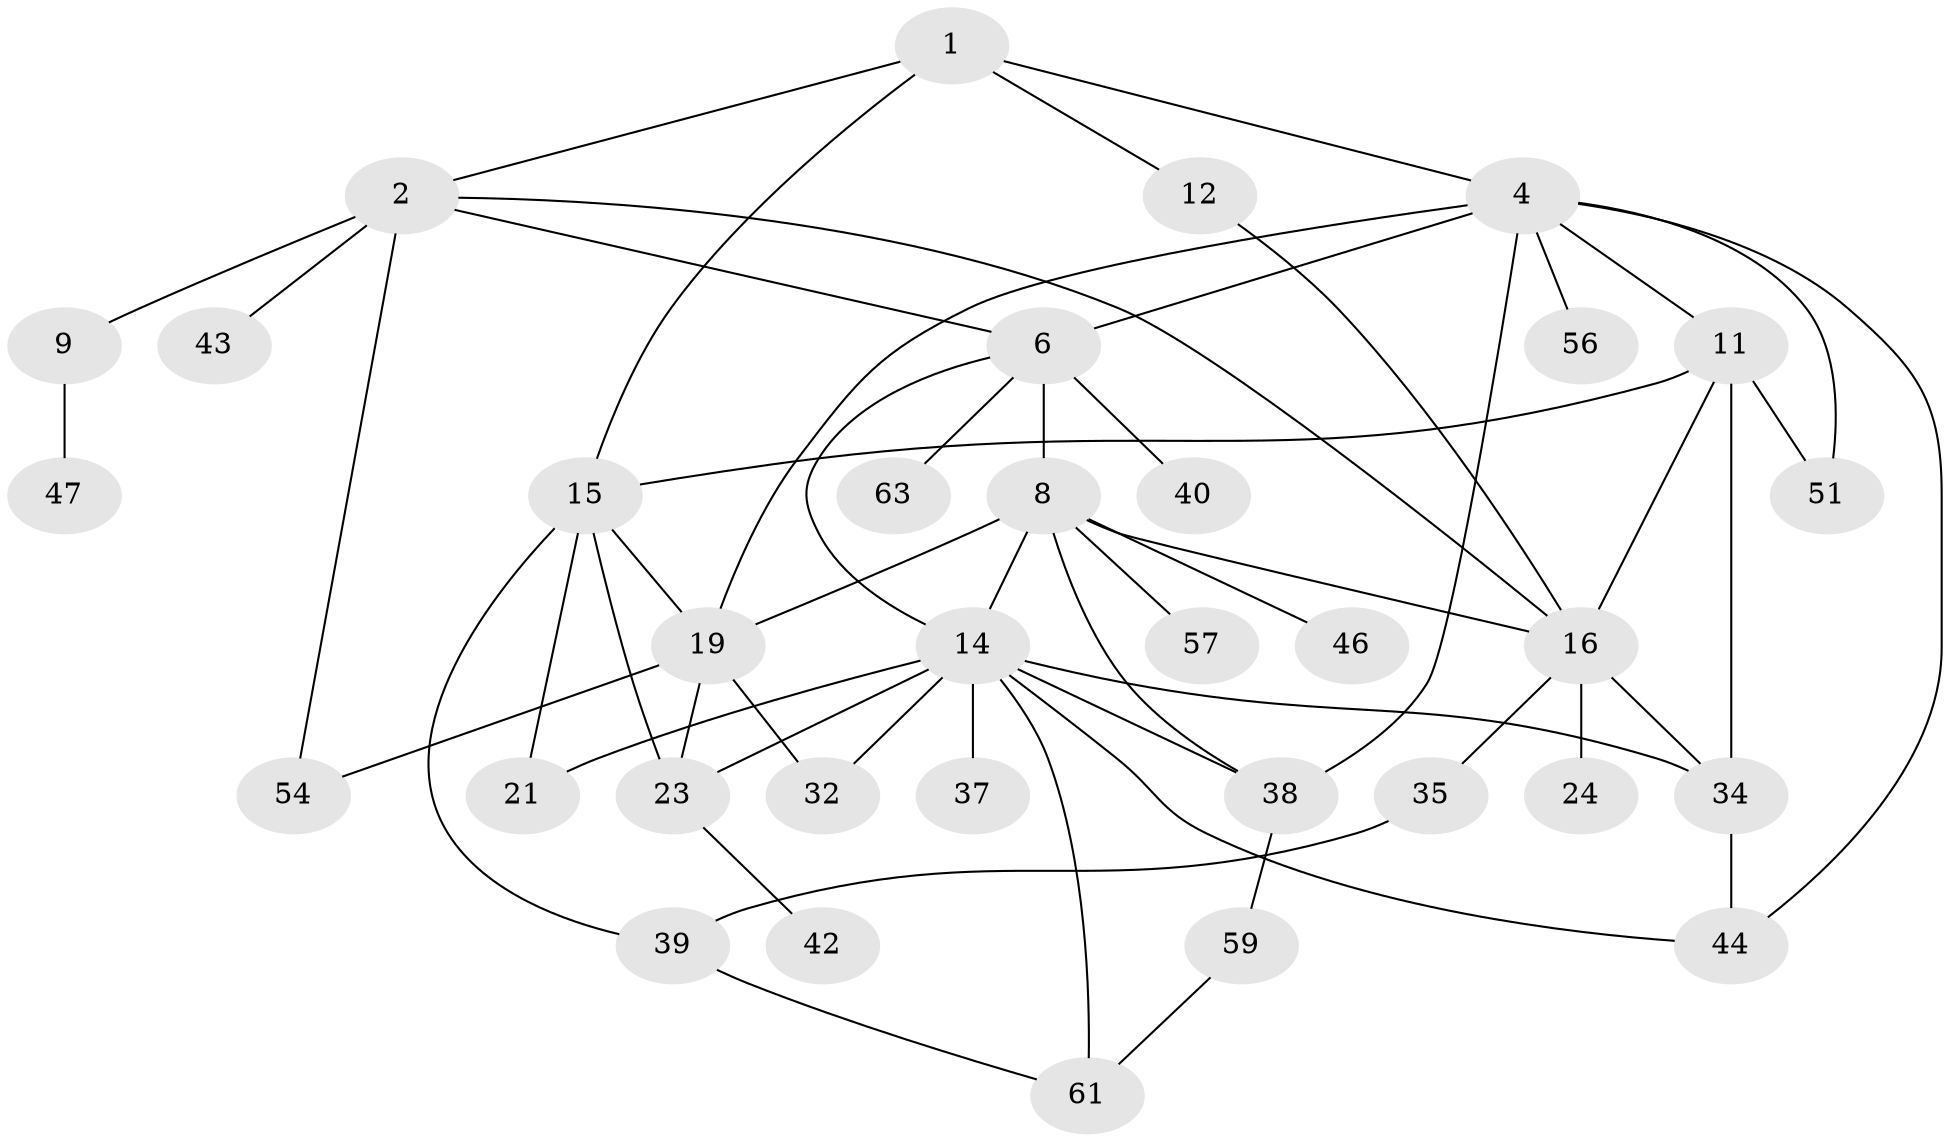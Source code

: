// original degree distribution, {4: 0.16176470588235295, 5: 0.10294117647058823, 2: 0.3382352941176471, 6: 0.029411764705882353, 3: 0.14705882352941177, 7: 0.014705882352941176, 1: 0.20588235294117646}
// Generated by graph-tools (version 1.1) at 2025/13/03/09/25 04:13:31]
// undirected, 34 vertices, 56 edges
graph export_dot {
graph [start="1"]
  node [color=gray90,style=filled];
  1;
  2 [super="+3+29+5"];
  4 [super="+13"];
  6 [super="+7"];
  8 [super="+10+26"];
  9;
  11 [super="+31"];
  12 [super="+55"];
  14 [super="+50+18+28+17"];
  15 [super="+30+67+62+45"];
  16 [super="+27+22"];
  19 [super="+20"];
  21;
  23 [super="+41"];
  24;
  32 [super="+52"];
  34 [super="+49+53"];
  35;
  37;
  38;
  39;
  40;
  42;
  43;
  44;
  46;
  47;
  51;
  54;
  56;
  57;
  59;
  61;
  63;
  1 -- 2;
  1 -- 4;
  1 -- 12;
  1 -- 15;
  2 -- 43;
  2 -- 9;
  2 -- 54;
  2 -- 16;
  2 -- 6;
  4 -- 6;
  4 -- 11;
  4 -- 44;
  4 -- 56;
  4 -- 51;
  4 -- 19;
  4 -- 38;
  6 -- 14;
  6 -- 8 [weight=2];
  6 -- 40;
  6 -- 63;
  8 -- 38;
  8 -- 16;
  8 -- 19;
  8 -- 46;
  8 -- 57;
  8 -- 14;
  9 -- 47;
  11 -- 51;
  11 -- 15;
  11 -- 16;
  11 -- 34;
  12 -- 16;
  14 -- 21;
  14 -- 44;
  14 -- 32;
  14 -- 61;
  14 -- 38;
  14 -- 37;
  14 -- 23;
  14 -- 34 [weight=3];
  15 -- 23;
  15 -- 19;
  15 -- 21;
  15 -- 39;
  16 -- 34 [weight=2];
  16 -- 35;
  16 -- 24;
  19 -- 32;
  19 -- 54;
  19 -- 23;
  23 -- 42;
  34 -- 44;
  35 -- 39;
  38 -- 59;
  39 -- 61;
  59 -- 61;
}
